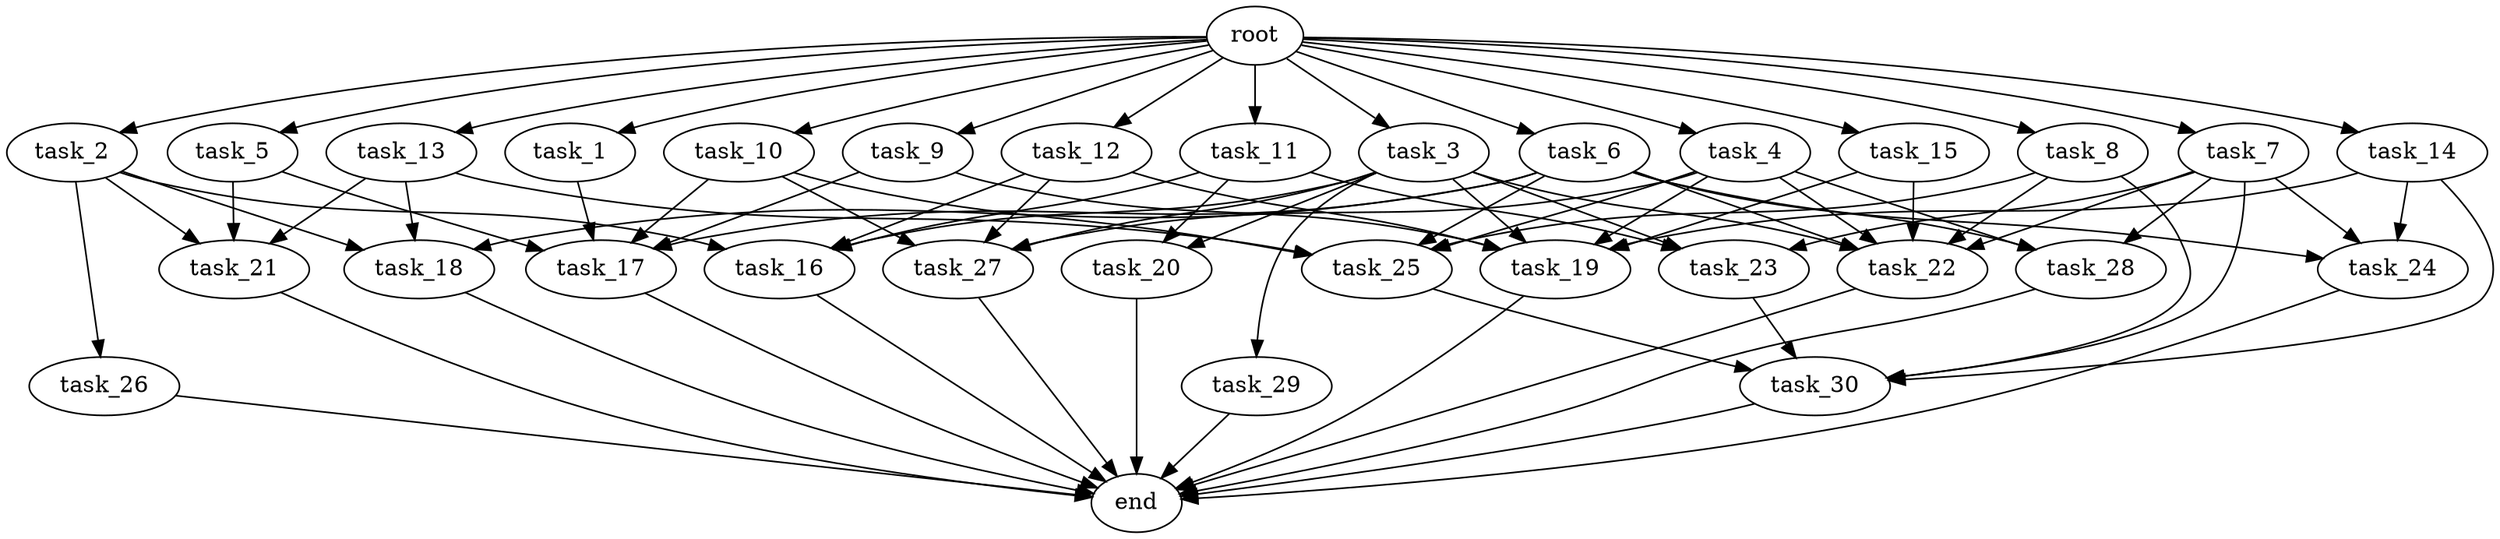digraph G {
  root [size="0.000000e+00"];
  task_1 [size="3.789731e+10"];
  task_2 [size="4.943457e+10"];
  task_3 [size="6.601987e+10"];
  task_4 [size="9.062395e+09"];
  task_5 [size="8.170519e+10"];
  task_6 [size="8.872728e+10"];
  task_7 [size="9.032657e+10"];
  task_8 [size="6.361692e+10"];
  task_9 [size="2.843220e+07"];
  task_10 [size="1.468107e+10"];
  task_11 [size="1.493015e+10"];
  task_12 [size="5.313027e+10"];
  task_13 [size="3.900437e+10"];
  task_14 [size="5.779736e+10"];
  task_15 [size="1.957471e+10"];
  task_16 [size="6.815486e+10"];
  task_17 [size="3.166661e+10"];
  task_18 [size="5.703194e+10"];
  task_19 [size="9.132129e+10"];
  task_20 [size="3.046197e+10"];
  task_21 [size="9.433390e+10"];
  task_22 [size="4.347836e+10"];
  task_23 [size="9.825820e+10"];
  task_24 [size="3.443302e+10"];
  task_25 [size="8.937848e+09"];
  task_26 [size="8.218440e+08"];
  task_27 [size="9.864230e+10"];
  task_28 [size="4.042570e+10"];
  task_29 [size="1.276429e+10"];
  task_30 [size="2.942552e+10"];
  end [size="0.000000e+00"];

  root -> task_1 [size="1.000000e-12"];
  root -> task_2 [size="1.000000e-12"];
  root -> task_3 [size="1.000000e-12"];
  root -> task_4 [size="1.000000e-12"];
  root -> task_5 [size="1.000000e-12"];
  root -> task_6 [size="1.000000e-12"];
  root -> task_7 [size="1.000000e-12"];
  root -> task_8 [size="1.000000e-12"];
  root -> task_9 [size="1.000000e-12"];
  root -> task_10 [size="1.000000e-12"];
  root -> task_11 [size="1.000000e-12"];
  root -> task_12 [size="1.000000e-12"];
  root -> task_13 [size="1.000000e-12"];
  root -> task_14 [size="1.000000e-12"];
  root -> task_15 [size="1.000000e-12"];
  task_1 -> task_17 [size="6.333321e+07"];
  task_2 -> task_16 [size="1.703872e+08"];
  task_2 -> task_18 [size="1.901065e+08"];
  task_2 -> task_21 [size="3.144463e+08"];
  task_2 -> task_26 [size="8.218440e+06"];
  task_3 -> task_16 [size="1.703872e+08"];
  task_3 -> task_19 [size="1.522022e+08"];
  task_3 -> task_20 [size="1.523098e+08"];
  task_3 -> task_22 [size="7.246393e+07"];
  task_3 -> task_23 [size="3.275273e+08"];
  task_3 -> task_27 [size="2.466058e+08"];
  task_3 -> task_29 [size="1.276429e+08"];
  task_4 -> task_19 [size="1.522022e+08"];
  task_4 -> task_22 [size="7.246393e+07"];
  task_4 -> task_25 [size="1.787570e+07"];
  task_4 -> task_27 [size="2.466058e+08"];
  task_4 -> task_28 [size="1.347523e+08"];
  task_5 -> task_17 [size="6.333321e+07"];
  task_5 -> task_21 [size="3.144463e+08"];
  task_6 -> task_17 [size="6.333321e+07"];
  task_6 -> task_18 [size="1.901065e+08"];
  task_6 -> task_22 [size="7.246393e+07"];
  task_6 -> task_24 [size="1.147767e+08"];
  task_6 -> task_25 [size="1.787570e+07"];
  task_6 -> task_28 [size="1.347523e+08"];
  task_7 -> task_22 [size="7.246393e+07"];
  task_7 -> task_23 [size="3.275273e+08"];
  task_7 -> task_24 [size="1.147767e+08"];
  task_7 -> task_28 [size="1.347523e+08"];
  task_7 -> task_30 [size="5.885105e+07"];
  task_8 -> task_22 [size="7.246393e+07"];
  task_8 -> task_25 [size="1.787570e+07"];
  task_8 -> task_30 [size="5.885105e+07"];
  task_9 -> task_17 [size="6.333321e+07"];
  task_9 -> task_19 [size="1.522022e+08"];
  task_10 -> task_17 [size="6.333321e+07"];
  task_10 -> task_25 [size="1.787570e+07"];
  task_10 -> task_27 [size="2.466058e+08"];
  task_11 -> task_16 [size="1.703872e+08"];
  task_11 -> task_20 [size="1.523098e+08"];
  task_11 -> task_23 [size="3.275273e+08"];
  task_12 -> task_16 [size="1.703872e+08"];
  task_12 -> task_19 [size="1.522022e+08"];
  task_12 -> task_27 [size="2.466058e+08"];
  task_13 -> task_18 [size="1.901065e+08"];
  task_13 -> task_21 [size="3.144463e+08"];
  task_13 -> task_25 [size="1.787570e+07"];
  task_14 -> task_19 [size="1.522022e+08"];
  task_14 -> task_24 [size="1.147767e+08"];
  task_14 -> task_30 [size="5.885105e+07"];
  task_15 -> task_19 [size="1.522022e+08"];
  task_15 -> task_22 [size="7.246393e+07"];
  task_16 -> end [size="1.000000e-12"];
  task_17 -> end [size="1.000000e-12"];
  task_18 -> end [size="1.000000e-12"];
  task_19 -> end [size="1.000000e-12"];
  task_20 -> end [size="1.000000e-12"];
  task_21 -> end [size="1.000000e-12"];
  task_22 -> end [size="1.000000e-12"];
  task_23 -> task_30 [size="5.885105e+07"];
  task_24 -> end [size="1.000000e-12"];
  task_25 -> task_30 [size="5.885105e+07"];
  task_26 -> end [size="1.000000e-12"];
  task_27 -> end [size="1.000000e-12"];
  task_28 -> end [size="1.000000e-12"];
  task_29 -> end [size="1.000000e-12"];
  task_30 -> end [size="1.000000e-12"];
}

